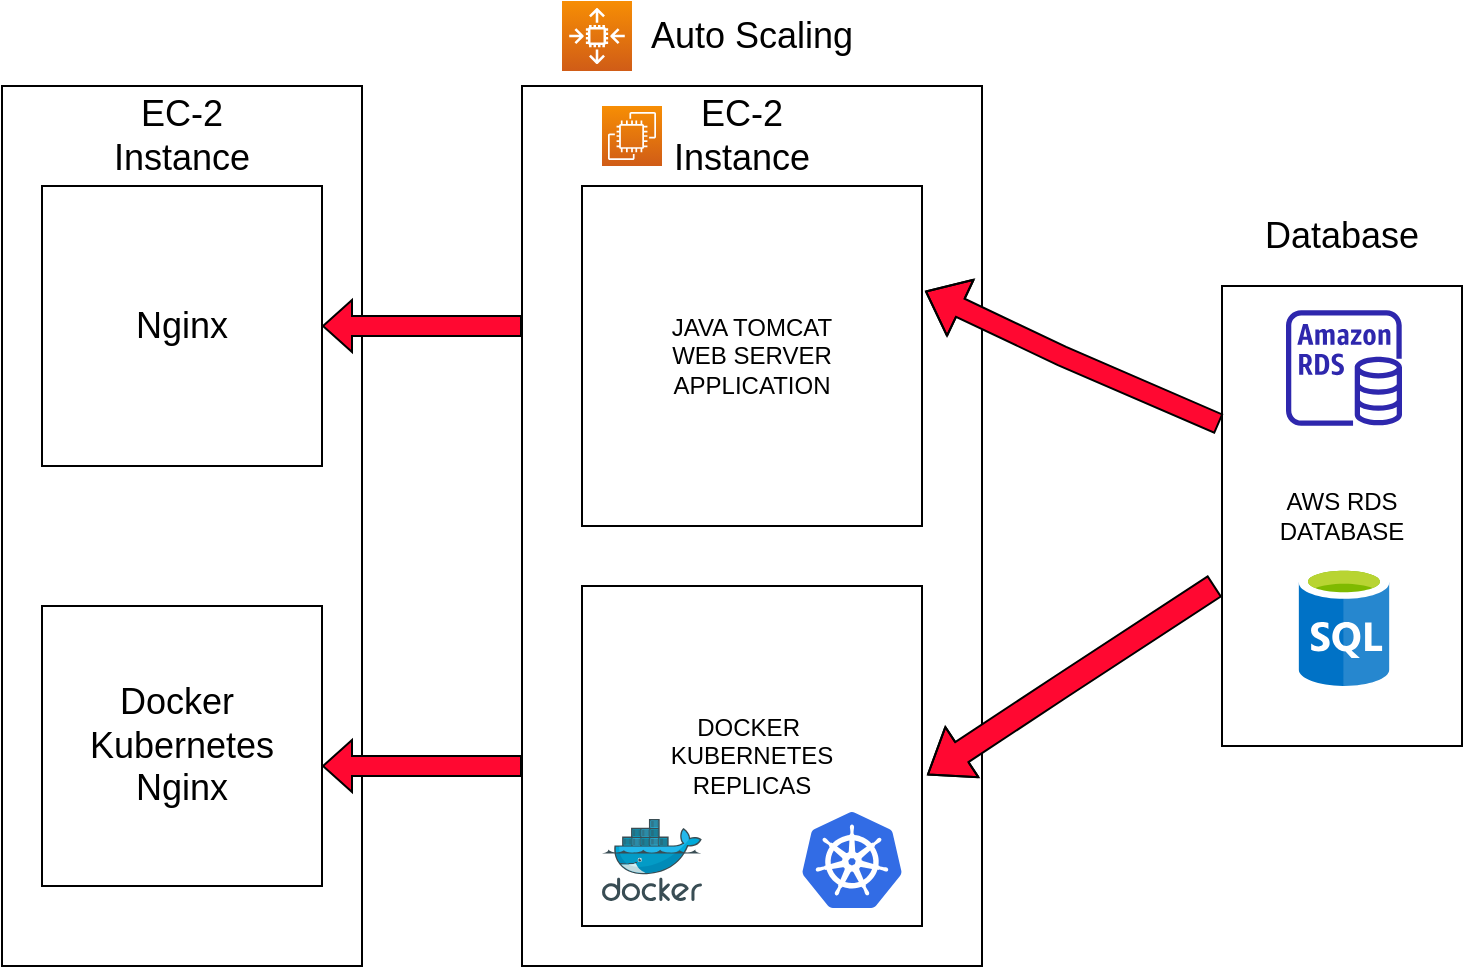 <mxfile version="20.8.16" type="github">
  <diagram name="AWS Server Archite" id="SD0fxXQnRGEGHcpXXhom">
    <mxGraphModel dx="796" dy="394" grid="1" gridSize="10" guides="1" tooltips="1" connect="1" arrows="1" fold="1" page="1" pageScale="1" pageWidth="850" pageHeight="1100" math="0" shadow="0">
      <root>
        <mxCell id="0" />
        <mxCell id="1" parent="0" />
        <mxCell id="J8JxiPBIUjwUQGdFOyxS-1" value="AWS RDS&lt;br&gt;DATABASE" style="rounded=0;whiteSpace=wrap;html=1;" parent="1" vertex="1">
          <mxGeometry x="720" y="200" width="120" height="230" as="geometry" />
        </mxCell>
        <mxCell id="-eDrcpmzAaLVg620y4rW-2" value="" style="rounded=0;whiteSpace=wrap;html=1;" parent="1" vertex="1">
          <mxGeometry x="370" y="100" width="230" height="440" as="geometry" />
        </mxCell>
        <mxCell id="7HLc04LlqgqcZBL5MIbF-3" value="JAVA TOMCAT&lt;br&gt;WEB SERVER&lt;br&gt;APPLICATION" style="whiteSpace=wrap;html=1;aspect=fixed;" vertex="1" parent="1">
          <mxGeometry x="400" y="150" width="170" height="170" as="geometry" />
        </mxCell>
        <mxCell id="7HLc04LlqgqcZBL5MIbF-4" value="DOCKER&amp;nbsp;&lt;br&gt;KUBERNETES&lt;br&gt;REPLICAS" style="whiteSpace=wrap;html=1;aspect=fixed;" vertex="1" parent="1">
          <mxGeometry x="400" y="350" width="170" height="170" as="geometry" />
        </mxCell>
        <mxCell id="7HLc04LlqgqcZBL5MIbF-5" value="&lt;font style=&quot;font-size: 18px;&quot;&gt;EC-2 Instance&lt;/font&gt;" style="text;html=1;strokeColor=none;fillColor=none;align=center;verticalAlign=middle;whiteSpace=wrap;rounded=0;" vertex="1" parent="1">
          <mxGeometry x="450" y="110" width="60" height="30" as="geometry" />
        </mxCell>
        <mxCell id="7HLc04LlqgqcZBL5MIbF-8" value="" style="shape=flexArrow;endArrow=classic;html=1;rounded=0;fillColor=#FF0831;entryX=1.009;entryY=0.309;entryDx=0;entryDy=0;exitX=-0.012;exitY=0.3;exitDx=0;exitDy=0;exitPerimeter=0;entryPerimeter=0;" edge="1" parent="1" source="J8JxiPBIUjwUQGdFOyxS-1" target="7HLc04LlqgqcZBL5MIbF-3">
          <mxGeometry width="50" height="50" relative="1" as="geometry">
            <mxPoint x="650" y="290" as="sourcePoint" />
            <mxPoint x="700" y="240" as="targetPoint" />
            <Array as="points">
              <mxPoint x="640" y="235" />
            </Array>
          </mxGeometry>
        </mxCell>
        <mxCell id="7HLc04LlqgqcZBL5MIbF-10" value="" style="shape=flexArrow;endArrow=classic;html=1;rounded=0;fillColor=#FF0831;exitX=-0.029;exitY=0.652;exitDx=0;exitDy=0;exitPerimeter=0;width=12;endSize=6.44;endWidth=17;entryX=1.015;entryY=0.556;entryDx=0;entryDy=0;entryPerimeter=0;" edge="1" parent="1" source="J8JxiPBIUjwUQGdFOyxS-1" target="7HLc04LlqgqcZBL5MIbF-4">
          <mxGeometry width="50" height="50" relative="1" as="geometry">
            <mxPoint x="650" y="390" as="sourcePoint" />
            <mxPoint x="571" y="446" as="targetPoint" />
            <Array as="points">
              <mxPoint x="640" y="400" />
            </Array>
          </mxGeometry>
        </mxCell>
        <mxCell id="7HLc04LlqgqcZBL5MIbF-11" value="&lt;font style=&quot;font-size: 18px;&quot;&gt;Auto Scaling&lt;/font&gt;" style="text;html=1;strokeColor=none;fillColor=none;align=center;verticalAlign=middle;whiteSpace=wrap;rounded=0;" vertex="1" parent="1">
          <mxGeometry x="370" y="60" width="230" height="30" as="geometry" />
        </mxCell>
        <mxCell id="7HLc04LlqgqcZBL5MIbF-12" value="Database" style="text;html=1;strokeColor=none;fillColor=none;align=center;verticalAlign=middle;whiteSpace=wrap;rounded=0;fontSize=18;" vertex="1" parent="1">
          <mxGeometry x="750" y="160" width="60" height="30" as="geometry" />
        </mxCell>
        <mxCell id="7HLc04LlqgqcZBL5MIbF-13" value="" style="rounded=0;whiteSpace=wrap;html=1;fontSize=18;" vertex="1" parent="1">
          <mxGeometry x="110" y="100" width="180" height="440" as="geometry" />
        </mxCell>
        <mxCell id="7HLc04LlqgqcZBL5MIbF-14" value="" style="whiteSpace=wrap;html=1;aspect=fixed;fontSize=18;" vertex="1" parent="1">
          <mxGeometry x="130" y="150" width="140" height="140" as="geometry" />
        </mxCell>
        <mxCell id="7HLc04LlqgqcZBL5MIbF-16" value="" style="whiteSpace=wrap;html=1;aspect=fixed;fontSize=18;" vertex="1" parent="1">
          <mxGeometry x="130" y="360" width="140" height="140" as="geometry" />
        </mxCell>
        <mxCell id="7HLc04LlqgqcZBL5MIbF-18" value="" style="shape=flexArrow;endArrow=classic;html=1;rounded=0;fontSize=18;fillColor=#FF0831;endWidth=15;endSize=4.5;" edge="1" parent="1" target="7HLc04LlqgqcZBL5MIbF-14">
          <mxGeometry width="50" height="50" relative="1" as="geometry">
            <mxPoint x="370" y="220" as="sourcePoint" />
            <mxPoint x="360" y="190" as="targetPoint" />
          </mxGeometry>
        </mxCell>
        <mxCell id="7HLc04LlqgqcZBL5MIbF-19" value="" style="shape=flexArrow;endArrow=classic;html=1;rounded=0;fontSize=18;fillColor=#FF0831;endWidth=15;endSize=4.5;" edge="1" parent="1">
          <mxGeometry width="50" height="50" relative="1" as="geometry">
            <mxPoint x="370" y="440" as="sourcePoint" />
            <mxPoint x="270" y="440" as="targetPoint" />
          </mxGeometry>
        </mxCell>
        <mxCell id="7HLc04LlqgqcZBL5MIbF-20" value="Docker&amp;nbsp;&lt;br&gt;Kubernetes&lt;br&gt;Nginx" style="text;html=1;strokeColor=none;fillColor=none;align=center;verticalAlign=middle;whiteSpace=wrap;rounded=0;fontSize=18;" vertex="1" parent="1">
          <mxGeometry x="170" y="415" width="60" height="30" as="geometry" />
        </mxCell>
        <mxCell id="7HLc04LlqgqcZBL5MIbF-21" value="Nginx" style="text;html=1;strokeColor=none;fillColor=none;align=center;verticalAlign=middle;whiteSpace=wrap;rounded=0;fontSize=18;" vertex="1" parent="1">
          <mxGeometry x="130" y="195" width="140" height="50" as="geometry" />
        </mxCell>
        <mxCell id="7HLc04LlqgqcZBL5MIbF-23" value="EC-2&lt;br&gt;Instance" style="text;html=1;strokeColor=none;fillColor=none;align=center;verticalAlign=middle;whiteSpace=wrap;rounded=0;fontSize=18;" vertex="1" parent="1">
          <mxGeometry x="170" y="110" width="60" height="30" as="geometry" />
        </mxCell>
        <mxCell id="fjs6LFG_CPTni5zmu1i5-1" value="" style="sketch=0;aspect=fixed;html=1;points=[];align=center;image;fontSize=12;image=img/lib/mscae/Kubernetes.svg;" vertex="1" parent="1">
          <mxGeometry x="510" y="463" width="50" height="48" as="geometry" />
        </mxCell>
        <mxCell id="fjs6LFG_CPTni5zmu1i5-2" value="" style="sketch=0;aspect=fixed;html=1;points=[];align=center;image;fontSize=12;image=img/lib/mscae/Docker.svg;" vertex="1" parent="1">
          <mxGeometry x="410" y="466.5" width="50" height="41" as="geometry" />
        </mxCell>
        <mxCell id="fjs6LFG_CPTni5zmu1i5-3" value="" style="sketch=0;aspect=fixed;html=1;points=[];align=center;image;fontSize=12;image=img/lib/mscae/SQL_Database_generic.svg;" vertex="1" parent="1">
          <mxGeometry x="758.2" y="340" width="45.6" height="60" as="geometry" />
        </mxCell>
        <mxCell id="fjs6LFG_CPTni5zmu1i5-4" value="" style="sketch=0;points=[[0,0,0],[0.25,0,0],[0.5,0,0],[0.75,0,0],[1,0,0],[0,1,0],[0.25,1,0],[0.5,1,0],[0.75,1,0],[1,1,0],[0,0.25,0],[0,0.5,0],[0,0.75,0],[1,0.25,0],[1,0.5,0],[1,0.75,0]];outlineConnect=0;fontColor=#232F3E;gradientColor=#F78E04;gradientDirection=north;fillColor=#D05C17;strokeColor=#ffffff;dashed=0;verticalLabelPosition=bottom;verticalAlign=top;align=center;html=1;fontSize=12;fontStyle=0;aspect=fixed;shape=mxgraph.aws4.resourceIcon;resIcon=mxgraph.aws4.ec2;" vertex="1" parent="1">
          <mxGeometry x="410" y="110" width="30" height="30" as="geometry" />
        </mxCell>
        <mxCell id="fjs6LFG_CPTni5zmu1i5-5" value="" style="sketch=0;points=[[0,0,0],[0.25,0,0],[0.5,0,0],[0.75,0,0],[1,0,0],[0,1,0],[0.25,1,0],[0.5,1,0],[0.75,1,0],[1,1,0],[0,0.25,0],[0,0.5,0],[0,0.75,0],[1,0.25,0],[1,0.5,0],[1,0.75,0]];outlineConnect=0;fontColor=#232F3E;gradientColor=#F78E04;gradientDirection=north;fillColor=#D05C17;strokeColor=#ffffff;dashed=0;verticalLabelPosition=bottom;verticalAlign=top;align=center;html=1;fontSize=12;fontStyle=0;aspect=fixed;shape=mxgraph.aws4.resourceIcon;resIcon=mxgraph.aws4.auto_scaling2;" vertex="1" parent="1">
          <mxGeometry x="390" y="57.5" width="35" height="35" as="geometry" />
        </mxCell>
        <mxCell id="fjs6LFG_CPTni5zmu1i5-7" value="" style="sketch=0;outlineConnect=0;fontColor=#232F3E;gradientColor=none;fillColor=#2E27AD;strokeColor=none;dashed=0;verticalLabelPosition=bottom;verticalAlign=top;align=center;html=1;fontSize=12;fontStyle=0;aspect=fixed;pointerEvents=1;shape=mxgraph.aws4.rds_instance;" vertex="1" parent="1">
          <mxGeometry x="752" y="212" width="58" height="58" as="geometry" />
        </mxCell>
      </root>
    </mxGraphModel>
  </diagram>
</mxfile>

